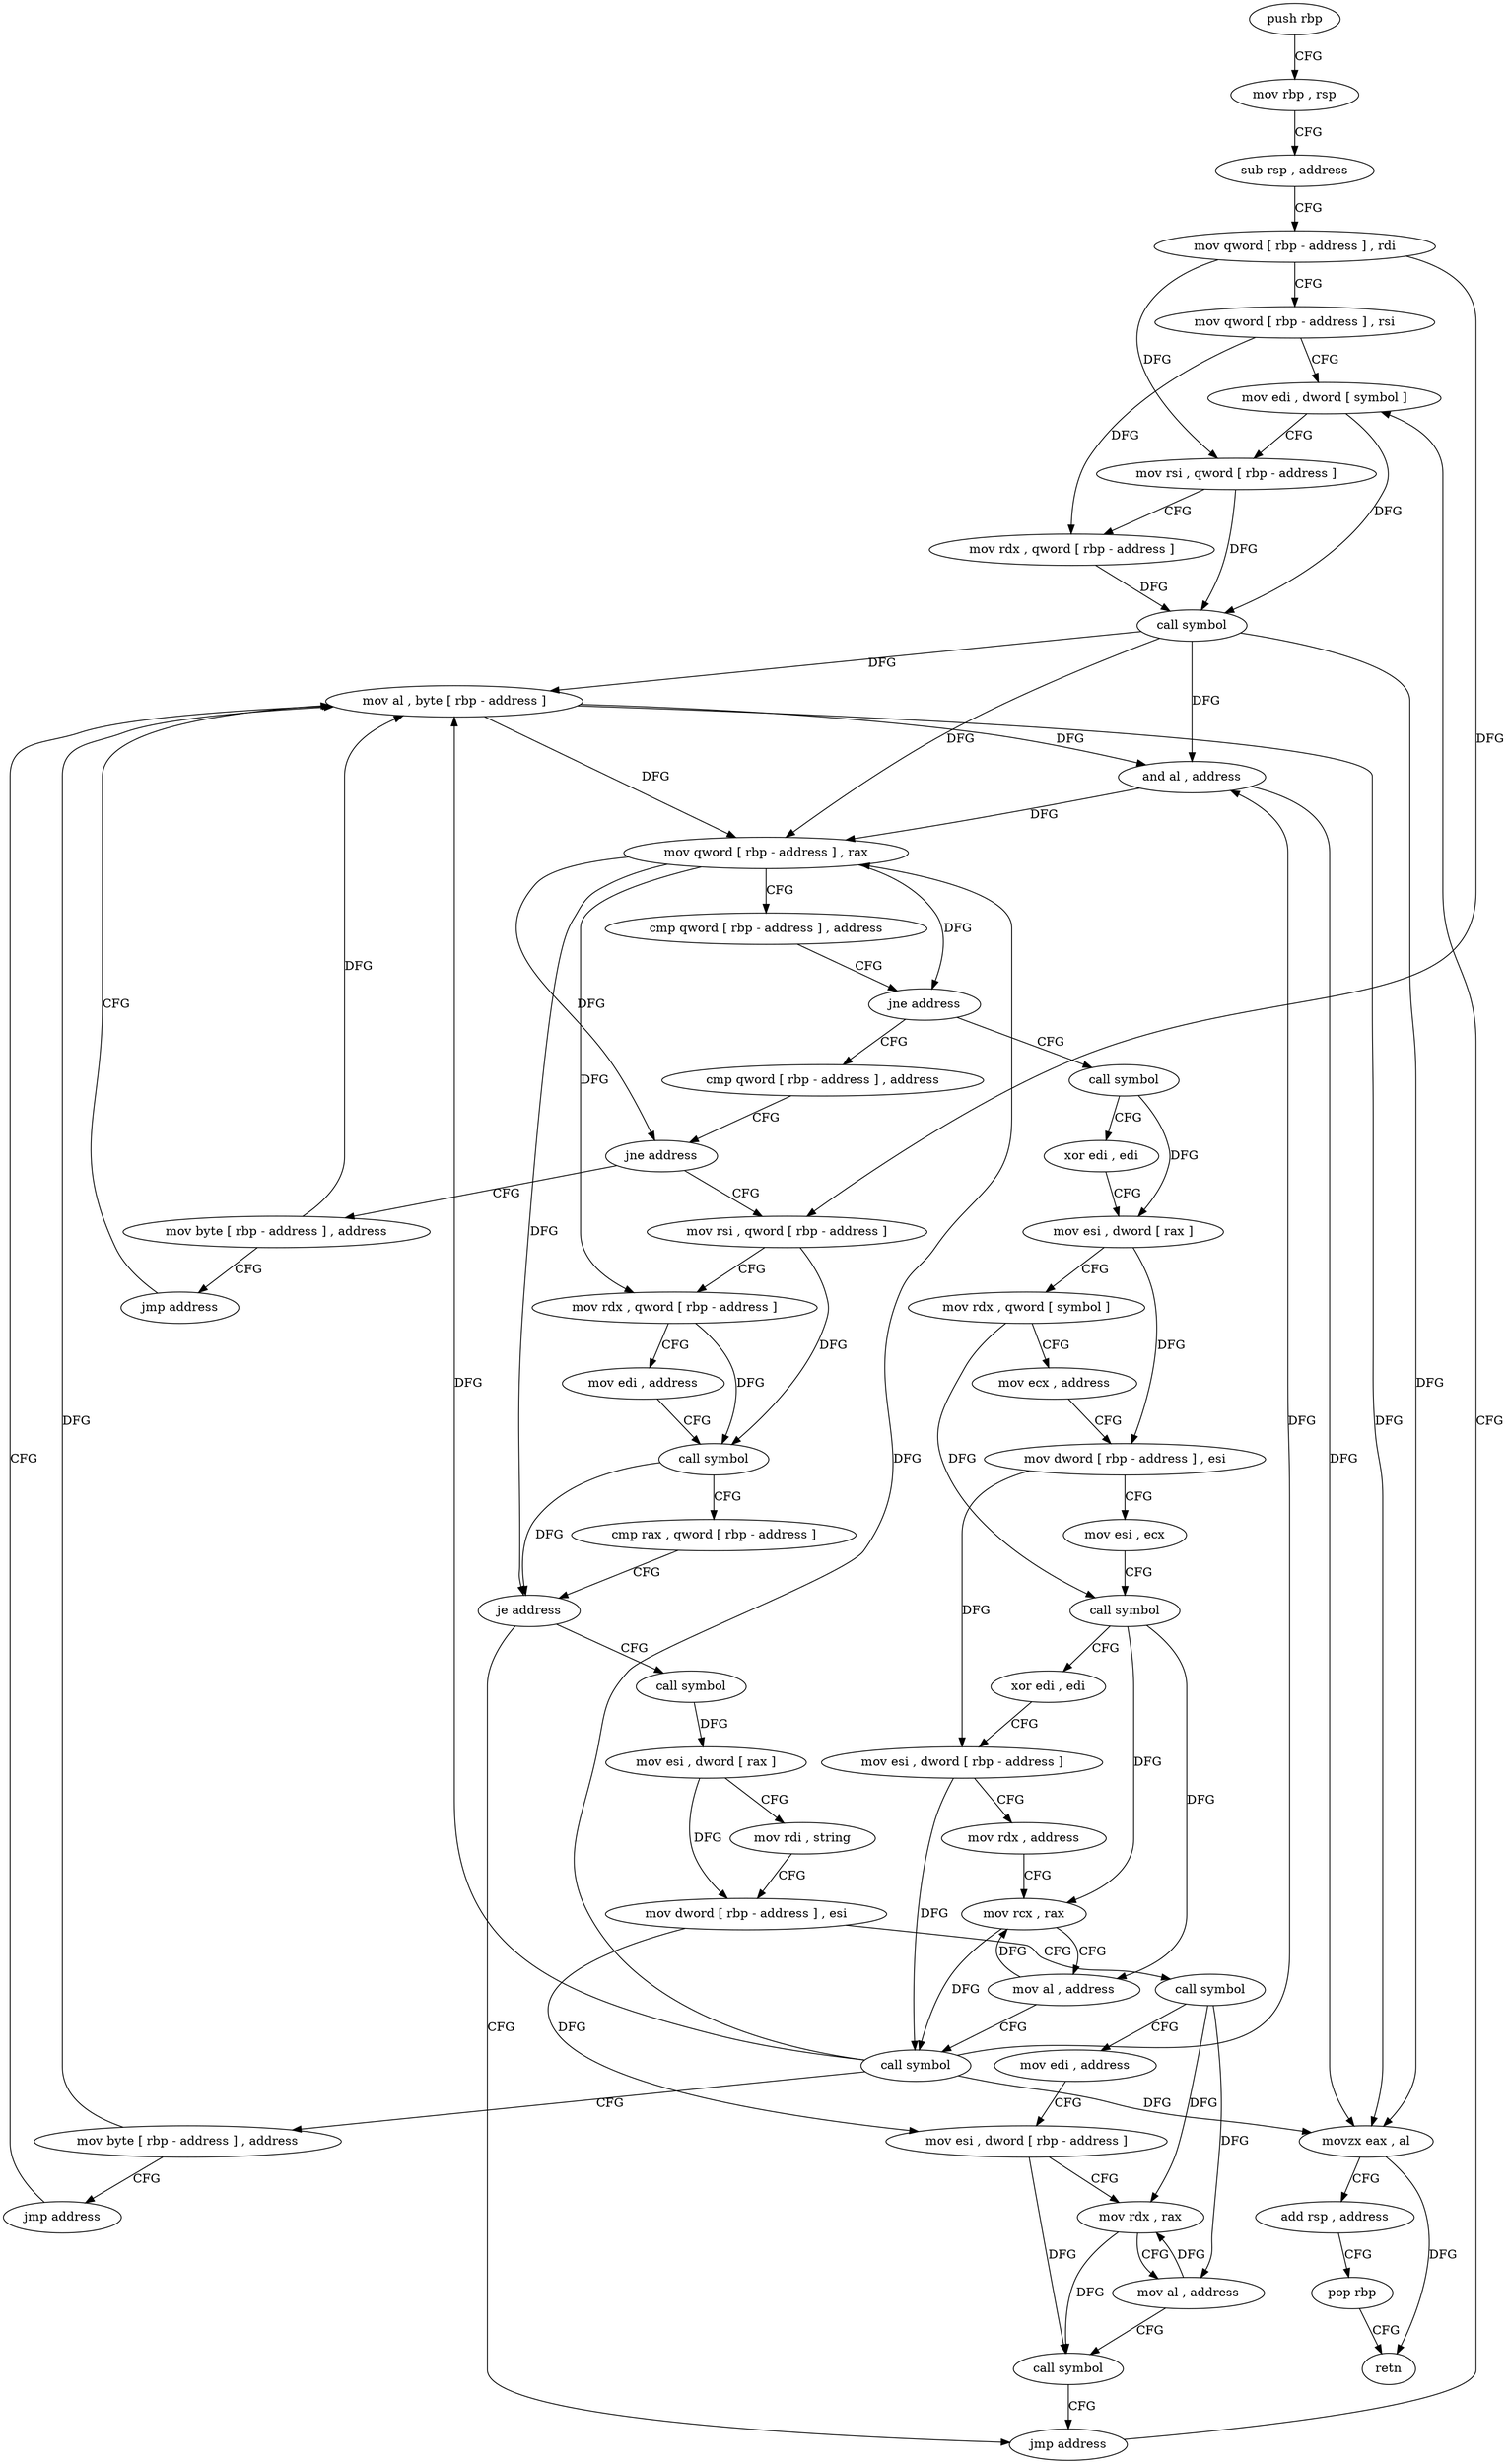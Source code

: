 digraph "func" {
"4210048" [label = "push rbp" ]
"4210049" [label = "mov rbp , rsp" ]
"4210052" [label = "sub rsp , address" ]
"4210056" [label = "mov qword [ rbp - address ] , rdi" ]
"4210060" [label = "mov qword [ rbp - address ] , rsi" ]
"4210064" [label = "mov edi , dword [ symbol ]" ]
"4210165" [label = "cmp qword [ rbp - address ] , address" ]
"4210170" [label = "jne address" ]
"4210185" [label = "mov rsi , qword [ rbp - address ]" ]
"4210176" [label = "mov byte [ rbp - address ] , address" ]
"4210099" [label = "call symbol" ]
"4210104" [label = "xor edi , edi" ]
"4210106" [label = "mov esi , dword [ rax ]" ]
"4210108" [label = "mov rdx , qword [ symbol ]" ]
"4210116" [label = "mov ecx , address" ]
"4210121" [label = "mov dword [ rbp - address ] , esi" ]
"4210124" [label = "mov esi , ecx" ]
"4210126" [label = "call symbol" ]
"4210131" [label = "xor edi , edi" ]
"4210133" [label = "mov esi , dword [ rbp - address ]" ]
"4210136" [label = "mov rdx , address" ]
"4210146" [label = "mov rcx , rax" ]
"4210149" [label = "mov al , address" ]
"4210151" [label = "call symbol" ]
"4210156" [label = "mov byte [ rbp - address ] , address" ]
"4210160" [label = "jmp address" ]
"4210261" [label = "mov al , byte [ rbp - address ]" ]
"4210189" [label = "mov rdx , qword [ rbp - address ]" ]
"4210193" [label = "mov edi , address" ]
"4210198" [label = "call symbol" ]
"4210203" [label = "cmp rax , qword [ rbp - address ]" ]
"4210207" [label = "je address" ]
"4210256" [label = "jmp address" ]
"4210213" [label = "call symbol" ]
"4210180" [label = "jmp address" ]
"4210264" [label = "and al , address" ]
"4210266" [label = "movzx eax , al" ]
"4210269" [label = "add rsp , address" ]
"4210273" [label = "pop rbp" ]
"4210274" [label = "retn" ]
"4210218" [label = "mov esi , dword [ rax ]" ]
"4210220" [label = "mov rdi , string" ]
"4210230" [label = "mov dword [ rbp - address ] , esi" ]
"4210233" [label = "call symbol" ]
"4210238" [label = "mov edi , address" ]
"4210243" [label = "mov esi , dword [ rbp - address ]" ]
"4210246" [label = "mov rdx , rax" ]
"4210249" [label = "mov al , address" ]
"4210251" [label = "call symbol" ]
"4210071" [label = "mov rsi , qword [ rbp - address ]" ]
"4210075" [label = "mov rdx , qword [ rbp - address ]" ]
"4210079" [label = "call symbol" ]
"4210084" [label = "mov qword [ rbp - address ] , rax" ]
"4210088" [label = "cmp qword [ rbp - address ] , address" ]
"4210093" [label = "jne address" ]
"4210048" -> "4210049" [ label = "CFG" ]
"4210049" -> "4210052" [ label = "CFG" ]
"4210052" -> "4210056" [ label = "CFG" ]
"4210056" -> "4210060" [ label = "CFG" ]
"4210056" -> "4210071" [ label = "DFG" ]
"4210056" -> "4210185" [ label = "DFG" ]
"4210060" -> "4210064" [ label = "CFG" ]
"4210060" -> "4210075" [ label = "DFG" ]
"4210064" -> "4210071" [ label = "CFG" ]
"4210064" -> "4210079" [ label = "DFG" ]
"4210165" -> "4210170" [ label = "CFG" ]
"4210170" -> "4210185" [ label = "CFG" ]
"4210170" -> "4210176" [ label = "CFG" ]
"4210185" -> "4210189" [ label = "CFG" ]
"4210185" -> "4210198" [ label = "DFG" ]
"4210176" -> "4210180" [ label = "CFG" ]
"4210176" -> "4210261" [ label = "DFG" ]
"4210099" -> "4210104" [ label = "CFG" ]
"4210099" -> "4210106" [ label = "DFG" ]
"4210104" -> "4210106" [ label = "CFG" ]
"4210106" -> "4210108" [ label = "CFG" ]
"4210106" -> "4210121" [ label = "DFG" ]
"4210108" -> "4210116" [ label = "CFG" ]
"4210108" -> "4210126" [ label = "DFG" ]
"4210116" -> "4210121" [ label = "CFG" ]
"4210121" -> "4210124" [ label = "CFG" ]
"4210121" -> "4210133" [ label = "DFG" ]
"4210124" -> "4210126" [ label = "CFG" ]
"4210126" -> "4210131" [ label = "CFG" ]
"4210126" -> "4210146" [ label = "DFG" ]
"4210126" -> "4210149" [ label = "DFG" ]
"4210131" -> "4210133" [ label = "CFG" ]
"4210133" -> "4210136" [ label = "CFG" ]
"4210133" -> "4210151" [ label = "DFG" ]
"4210136" -> "4210146" [ label = "CFG" ]
"4210146" -> "4210149" [ label = "CFG" ]
"4210146" -> "4210151" [ label = "DFG" ]
"4210149" -> "4210151" [ label = "CFG" ]
"4210149" -> "4210146" [ label = "DFG" ]
"4210151" -> "4210156" [ label = "CFG" ]
"4210151" -> "4210084" [ label = "DFG" ]
"4210151" -> "4210261" [ label = "DFG" ]
"4210151" -> "4210264" [ label = "DFG" ]
"4210151" -> "4210266" [ label = "DFG" ]
"4210156" -> "4210160" [ label = "CFG" ]
"4210156" -> "4210261" [ label = "DFG" ]
"4210160" -> "4210261" [ label = "CFG" ]
"4210261" -> "4210264" [ label = "DFG" ]
"4210261" -> "4210084" [ label = "DFG" ]
"4210261" -> "4210266" [ label = "DFG" ]
"4210189" -> "4210193" [ label = "CFG" ]
"4210189" -> "4210198" [ label = "DFG" ]
"4210193" -> "4210198" [ label = "CFG" ]
"4210198" -> "4210203" [ label = "CFG" ]
"4210198" -> "4210207" [ label = "DFG" ]
"4210203" -> "4210207" [ label = "CFG" ]
"4210207" -> "4210256" [ label = "CFG" ]
"4210207" -> "4210213" [ label = "CFG" ]
"4210256" -> "4210064" [ label = "CFG" ]
"4210213" -> "4210218" [ label = "DFG" ]
"4210180" -> "4210261" [ label = "CFG" ]
"4210264" -> "4210266" [ label = "DFG" ]
"4210264" -> "4210084" [ label = "DFG" ]
"4210266" -> "4210269" [ label = "CFG" ]
"4210266" -> "4210274" [ label = "DFG" ]
"4210269" -> "4210273" [ label = "CFG" ]
"4210273" -> "4210274" [ label = "CFG" ]
"4210218" -> "4210220" [ label = "CFG" ]
"4210218" -> "4210230" [ label = "DFG" ]
"4210220" -> "4210230" [ label = "CFG" ]
"4210230" -> "4210233" [ label = "CFG" ]
"4210230" -> "4210243" [ label = "DFG" ]
"4210233" -> "4210238" [ label = "CFG" ]
"4210233" -> "4210246" [ label = "DFG" ]
"4210233" -> "4210249" [ label = "DFG" ]
"4210238" -> "4210243" [ label = "CFG" ]
"4210243" -> "4210246" [ label = "CFG" ]
"4210243" -> "4210251" [ label = "DFG" ]
"4210246" -> "4210249" [ label = "CFG" ]
"4210246" -> "4210251" [ label = "DFG" ]
"4210249" -> "4210251" [ label = "CFG" ]
"4210249" -> "4210246" [ label = "DFG" ]
"4210251" -> "4210256" [ label = "CFG" ]
"4210071" -> "4210075" [ label = "CFG" ]
"4210071" -> "4210079" [ label = "DFG" ]
"4210075" -> "4210079" [ label = "DFG" ]
"4210079" -> "4210084" [ label = "DFG" ]
"4210079" -> "4210261" [ label = "DFG" ]
"4210079" -> "4210264" [ label = "DFG" ]
"4210079" -> "4210266" [ label = "DFG" ]
"4210084" -> "4210088" [ label = "CFG" ]
"4210084" -> "4210093" [ label = "DFG" ]
"4210084" -> "4210170" [ label = "DFG" ]
"4210084" -> "4210189" [ label = "DFG" ]
"4210084" -> "4210207" [ label = "DFG" ]
"4210088" -> "4210093" [ label = "CFG" ]
"4210093" -> "4210165" [ label = "CFG" ]
"4210093" -> "4210099" [ label = "CFG" ]
}
